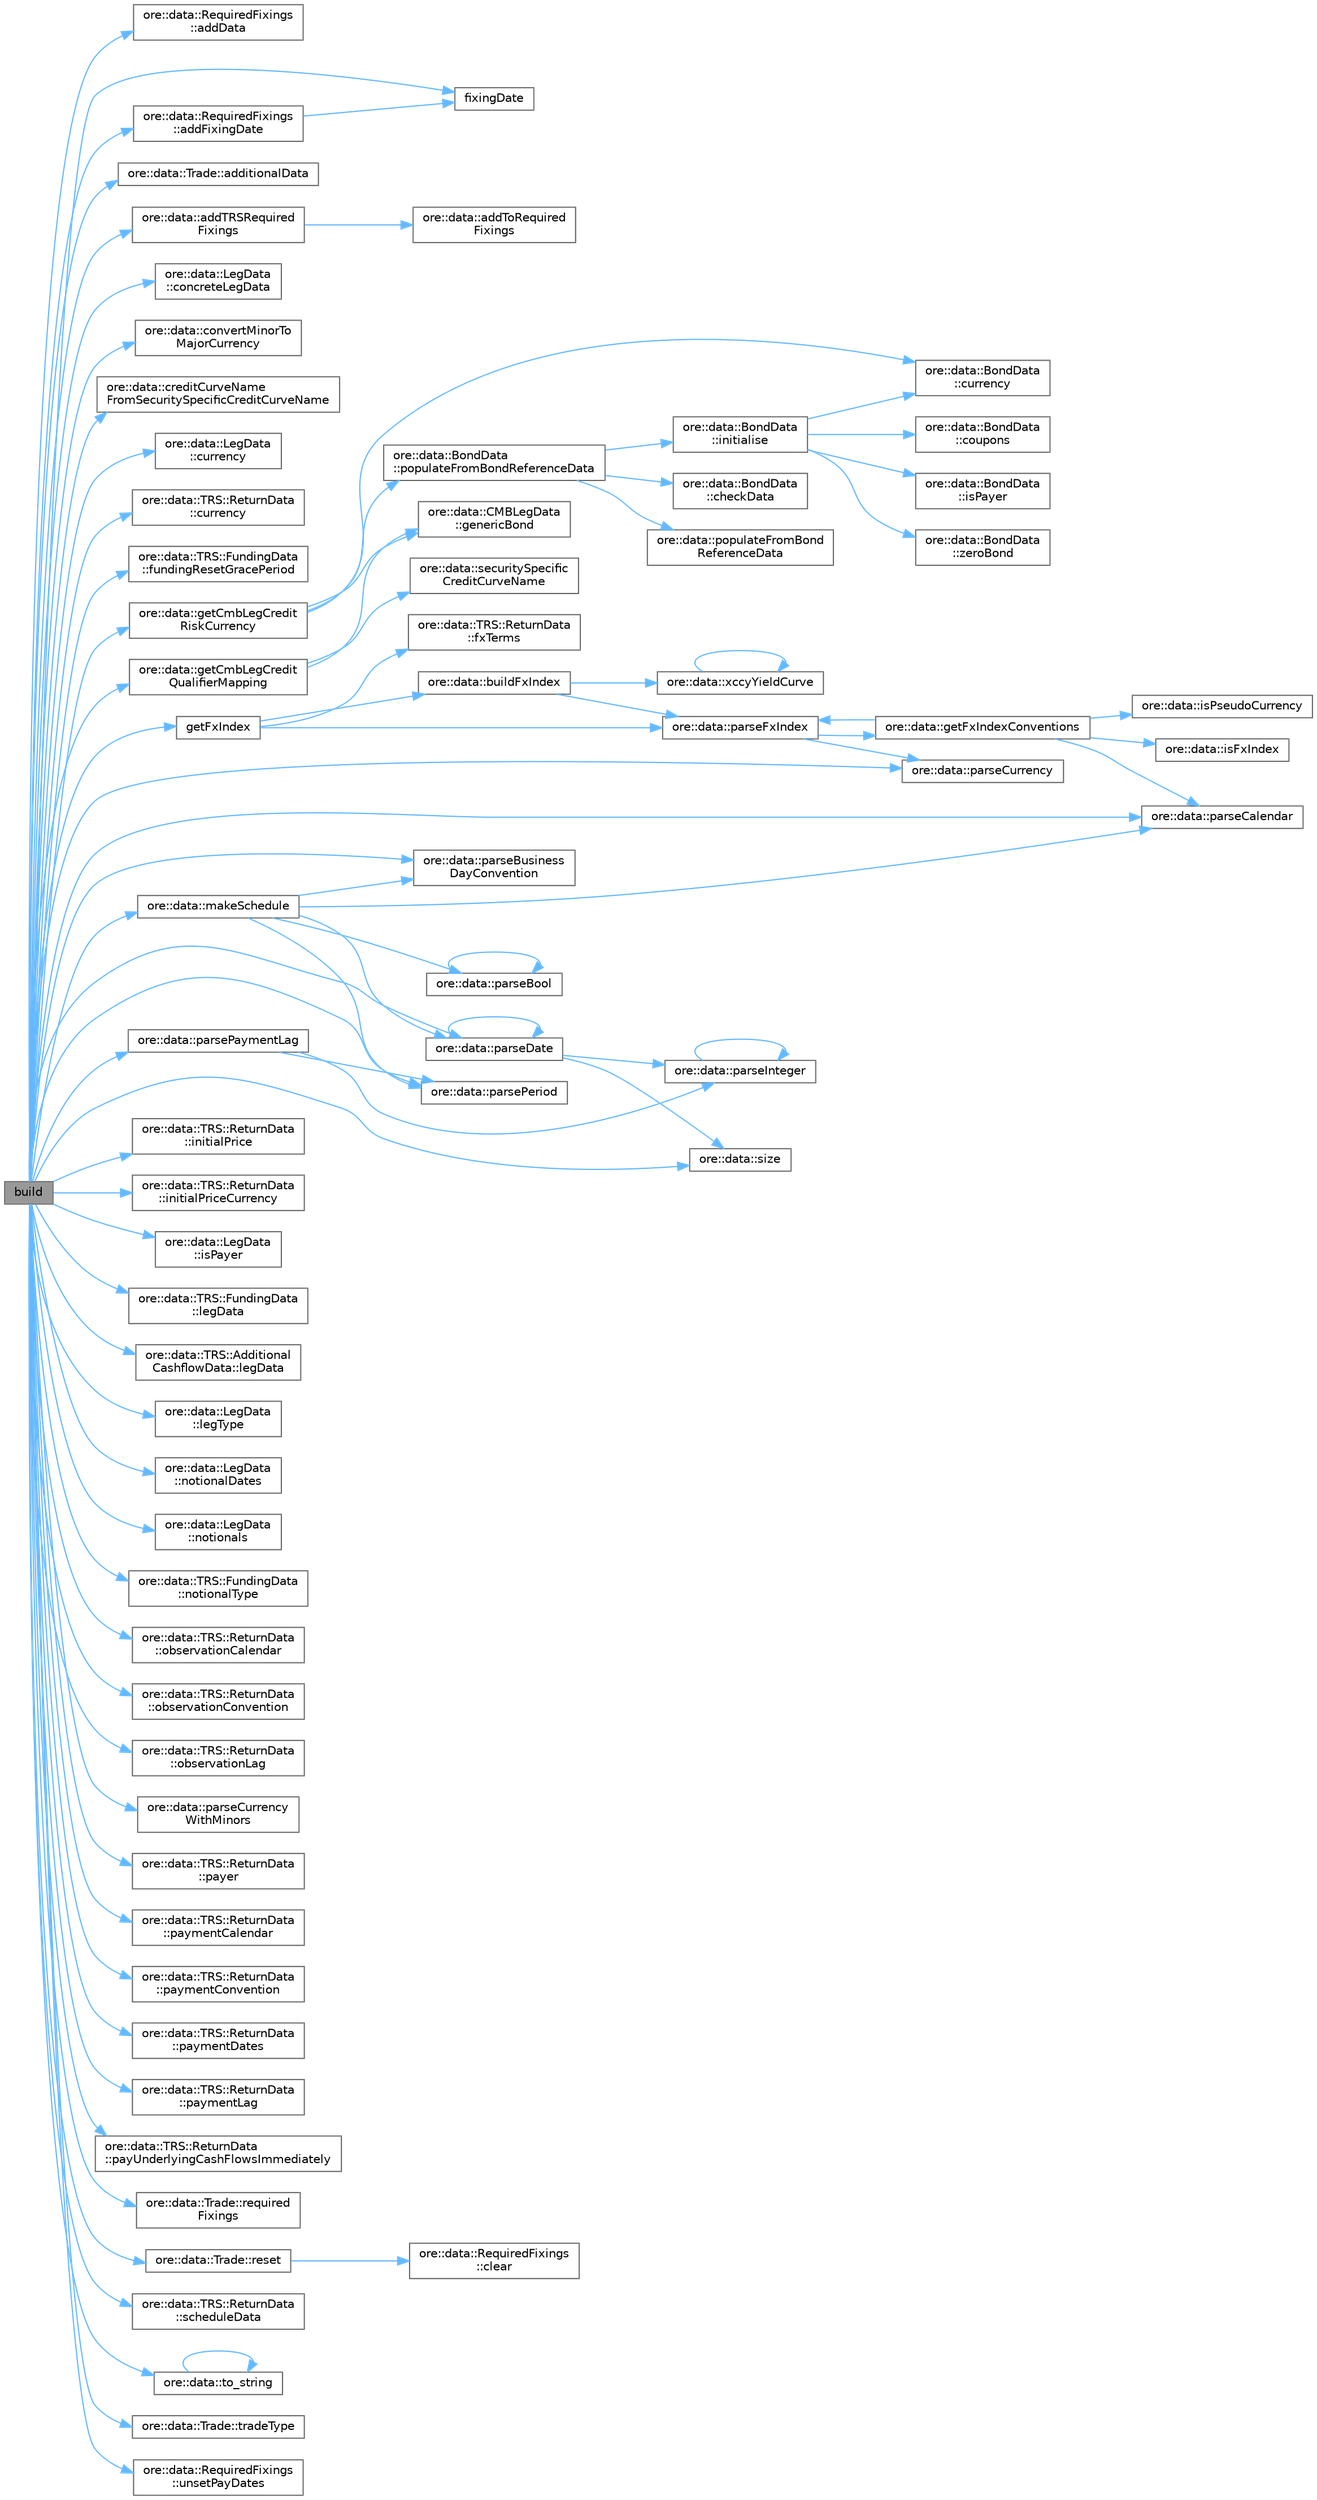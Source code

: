 digraph "build"
{
 // INTERACTIVE_SVG=YES
 // LATEX_PDF_SIZE
  bgcolor="transparent";
  edge [fontname=Helvetica,fontsize=10,labelfontname=Helvetica,labelfontsize=10];
  node [fontname=Helvetica,fontsize=10,shape=box,height=0.2,width=0.4];
  rankdir="LR";
  Node1 [label="build",height=0.2,width=0.4,color="gray40", fillcolor="grey60", style="filled", fontcolor="black",tooltip=" "];
  Node1 -> Node2 [color="steelblue1",style="solid"];
  Node2 [label="ore::data::RequiredFixings\l::addData",height=0.2,width=0.4,color="grey40", fillcolor="white", style="filled",URL="$classore_1_1data_1_1_required_fixings.html#a6239d4397d1d7eb1de886f13bdc8d9d4",tooltip=" "];
  Node1 -> Node3 [color="steelblue1",style="solid"];
  Node3 [label="ore::data::RequiredFixings\l::addFixingDate",height=0.2,width=0.4,color="grey40", fillcolor="white", style="filled",URL="$classore_1_1data_1_1_required_fixings.html#ae12e0cc681b4cc2d31b7ee2acc16e99c",tooltip=" "];
  Node3 -> Node4 [color="steelblue1",style="solid"];
  Node4 [label="fixingDate",height=0.2,width=0.4,color="grey40", fillcolor="white", style="filled",URL="C:/dev/ORE/documentation/QuantExt/doc/quantext.tag$namespace_quant_ext_1_1_zero_inflation.html#a57de786c1c8988b6da9d354282b4b370",tooltip=" "];
  Node1 -> Node5 [color="steelblue1",style="solid"];
  Node5 [label="ore::data::Trade::additionalData",height=0.2,width=0.4,color="grey40", fillcolor="white", style="filled",URL="$classore_1_1data_1_1_trade.html#a919795b8329038a10d1c19250ce113a5",tooltip="returns all additional data returned by the trade once built"];
  Node1 -> Node6 [color="steelblue1",style="solid"];
  Node6 [label="ore::data::addTRSRequired\lFixings",height=0.2,width=0.4,color="grey40", fillcolor="white", style="filled",URL="$namespaceore_1_1data.html#acd1c7bcd9adcad34b44607537d06cd4e",tooltip=" "];
  Node6 -> Node7 [color="steelblue1",style="solid"];
  Node7 [label="ore::data::addToRequired\lFixings",height=0.2,width=0.4,color="grey40", fillcolor="white", style="filled",URL="$namespaceore_1_1data.html#a6b589da29c2eae882d77c481a9e9fecf",tooltip=" "];
  Node1 -> Node8 [color="steelblue1",style="solid"];
  Node8 [label="ore::data::LegData\l::concreteLegData",height=0.2,width=0.4,color="grey40", fillcolor="white", style="filled",URL="$classore_1_1data_1_1_leg_data.html#ab49abe83fe5704b61699ba315197f285",tooltip=" "];
  Node1 -> Node9 [color="steelblue1",style="solid"];
  Node9 [label="ore::data::convertMinorTo\lMajorCurrency",height=0.2,width=0.4,color="grey40", fillcolor="white", style="filled",URL="$group__utilities.html#ga63a24b69574b9f0dc9f49cddbcaa242e",tooltip="Convert a value from a minor ccy to major."];
  Node1 -> Node10 [color="steelblue1",style="solid"];
  Node10 [label="ore::data::creditCurveName\lFromSecuritySpecificCreditCurveName",height=0.2,width=0.4,color="grey40", fillcolor="white", style="filled",URL="$namespaceore_1_1data.html#a2806a7113af9a0820d45a82e920ed182",tooltip=" "];
  Node1 -> Node11 [color="steelblue1",style="solid"];
  Node11 [label="ore::data::LegData\l::currency",height=0.2,width=0.4,color="grey40", fillcolor="white", style="filled",URL="$classore_1_1data_1_1_leg_data.html#a14dac022d83c5fa9597e6344199a41b6",tooltip=" "];
  Node1 -> Node12 [color="steelblue1",style="solid"];
  Node12 [label="ore::data::TRS::ReturnData\l::currency",height=0.2,width=0.4,color="grey40", fillcolor="white", style="filled",URL="$classore_1_1data_1_1_t_r_s_1_1_return_data.html#a2308ac047ded968a38adfe56f4134813",tooltip=" "];
  Node1 -> Node4 [color="steelblue1",style="solid"];
  Node1 -> Node13 [color="steelblue1",style="solid"];
  Node13 [label="ore::data::TRS::FundingData\l::fundingResetGracePeriod",height=0.2,width=0.4,color="grey40", fillcolor="white", style="filled",URL="$classore_1_1data_1_1_t_r_s_1_1_funding_data.html#af81b4d8b5df761de592c0d466438dd5a",tooltip=" "];
  Node1 -> Node14 [color="steelblue1",style="solid"];
  Node14 [label="ore::data::getCmbLegCredit\lQualifierMapping",height=0.2,width=0.4,color="grey40", fillcolor="white", style="filled",URL="$namespaceore_1_1data.html#a0d7f94bae3d8e20b49585cb6aeddbf1e",tooltip=" "];
  Node14 -> Node15 [color="steelblue1",style="solid"];
  Node15 [label="ore::data::CMBLegData\l::genericBond",height=0.2,width=0.4,color="grey40", fillcolor="white", style="filled",URL="$classore_1_1data_1_1_c_m_b_leg_data.html#a4bec23128f2758d4436034327fbce29d",tooltip=" "];
  Node14 -> Node16 [color="steelblue1",style="solid"];
  Node16 [label="ore::data::securitySpecific\lCreditCurveName",height=0.2,width=0.4,color="grey40", fillcolor="white", style="filled",URL="$namespaceore_1_1data.html#aede061bac0af9d192655e18cbfa547ee",tooltip=" "];
  Node1 -> Node17 [color="steelblue1",style="solid"];
  Node17 [label="ore::data::getCmbLegCredit\lRiskCurrency",height=0.2,width=0.4,color="grey40", fillcolor="white", style="filled",URL="$namespaceore_1_1data.html#a11f9cbc88a4b5ff0f1bc31880922910b",tooltip=" "];
  Node17 -> Node18 [color="steelblue1",style="solid"];
  Node18 [label="ore::data::BondData\l::currency",height=0.2,width=0.4,color="grey40", fillcolor="white", style="filled",URL="$classore_1_1data_1_1_bond_data.html#a14dac022d83c5fa9597e6344199a41b6",tooltip=" "];
  Node17 -> Node15 [color="steelblue1",style="solid"];
  Node17 -> Node19 [color="steelblue1",style="solid"];
  Node19 [label="ore::data::BondData\l::populateFromBondReferenceData",height=0.2,width=0.4,color="grey40", fillcolor="white", style="filled",URL="$classore_1_1data_1_1_bond_data.html#a7a2dc8eb72e468938aca98abc932ef36",tooltip="populate data from reference datum and check data for completeness"];
  Node19 -> Node20 [color="steelblue1",style="solid"];
  Node20 [label="ore::data::BondData\l::checkData",height=0.2,width=0.4,color="grey40", fillcolor="white", style="filled",URL="$classore_1_1data_1_1_bond_data.html#aedc5f6df51431b1e9646155e79afffc5",tooltip="check data for completeness"];
  Node19 -> Node21 [color="steelblue1",style="solid"];
  Node21 [label="ore::data::BondData\l::initialise",height=0.2,width=0.4,color="grey40", fillcolor="white", style="filled",URL="$classore_1_1data_1_1_bond_data.html#a18abf8b19283101238a77c9e6865b673",tooltip=" "];
  Node21 -> Node22 [color="steelblue1",style="solid"];
  Node22 [label="ore::data::BondData\l::coupons",height=0.2,width=0.4,color="grey40", fillcolor="white", style="filled",URL="$classore_1_1data_1_1_bond_data.html#a3d8db715d9a2d0185987be6586b6da90",tooltip=" "];
  Node21 -> Node18 [color="steelblue1",style="solid"];
  Node21 -> Node23 [color="steelblue1",style="solid"];
  Node23 [label="ore::data::BondData\l::isPayer",height=0.2,width=0.4,color="grey40", fillcolor="white", style="filled",URL="$classore_1_1data_1_1_bond_data.html#a49d5ef4ecab600807fc919eb14ba3513",tooltip=" "];
  Node21 -> Node24 [color="steelblue1",style="solid"];
  Node24 [label="ore::data::BondData\l::zeroBond",height=0.2,width=0.4,color="grey40", fillcolor="white", style="filled",URL="$classore_1_1data_1_1_bond_data.html#a1133ea9e816167481beee5fec9bbc418",tooltip=" "];
  Node19 -> Node25 [color="steelblue1",style="solid"];
  Node25 [label="ore::data::populateFromBond\lReferenceData",height=0.2,width=0.4,color="grey40", fillcolor="white", style="filled",URL="$namespaceore_1_1data.html#a80617195c3ce790095b00f79dea52374",tooltip="Populate bond data from name and ReferenceDataManager."];
  Node1 -> Node26 [color="steelblue1",style="solid"];
  Node26 [label="getFxIndex",height=0.2,width=0.4,color="grey40", fillcolor="white", style="filled",URL="$classore_1_1data_1_1_t_r_s.html#a6a25ab324237ccf6c38e872b72c87a30",tooltip=" "];
  Node26 -> Node27 [color="steelblue1",style="solid"];
  Node27 [label="ore::data::buildFxIndex",height=0.2,width=0.4,color="grey40", fillcolor="white", style="filled",URL="$namespaceore_1_1data.html#ade4be232275cfbb581d21fddbc01b7be",tooltip=" "];
  Node27 -> Node28 [color="steelblue1",style="solid"];
  Node28 [label="ore::data::parseFxIndex",height=0.2,width=0.4,color="grey40", fillcolor="white", style="filled",URL="$group__utilities.html#gaf0c22b2380b7865d6513ec50a6990bad",tooltip="Convert std::string to QuantExt::FxIndex."];
  Node28 -> Node29 [color="steelblue1",style="solid"];
  Node29 [label="ore::data::getFxIndexConventions",height=0.2,width=0.4,color="grey40", fillcolor="white", style="filled",URL="$namespaceore_1_1data.html#a924eb5d1881d31c82ac8abbdc15a5027",tooltip=" "];
  Node29 -> Node30 [color="steelblue1",style="solid"];
  Node30 [label="ore::data::isFxIndex",height=0.2,width=0.4,color="grey40", fillcolor="white", style="filled",URL="$namespaceore_1_1data.html#a123e19b0fac4f5124a8c26bad300de0e",tooltip=" "];
  Node29 -> Node31 [color="steelblue1",style="solid"];
  Node31 [label="ore::data::isPseudoCurrency",height=0.2,width=0.4,color="grey40", fillcolor="white", style="filled",URL="$group__utilities.html#gac0cf10eef45b9d706e29e7eb2ddddc90",tooltip="check for pseudo currency = precious metal or crypto currency *‍/"];
  Node29 -> Node32 [color="steelblue1",style="solid"];
  Node32 [label="ore::data::parseCalendar",height=0.2,width=0.4,color="grey40", fillcolor="white", style="filled",URL="$group__utilities.html#ga0f72d6fcccae10a674bdcd5095200f14",tooltip="Convert text to QuantLib::Calendar."];
  Node29 -> Node28 [color="steelblue1",style="solid"];
  Node28 -> Node33 [color="steelblue1",style="solid"];
  Node33 [label="ore::data::parseCurrency",height=0.2,width=0.4,color="grey40", fillcolor="white", style="filled",URL="$group__utilities.html#ga6e9e781a58e78200301c76161589fc7b",tooltip="Convert text to QuantLib::Currency."];
  Node27 -> Node34 [color="steelblue1",style="solid"];
  Node34 [label="ore::data::xccyYieldCurve",height=0.2,width=0.4,color="grey40", fillcolor="white", style="filled",URL="$namespaceore_1_1data.html#a6048fd87840c79258ed4e959f0555a2f",tooltip=" "];
  Node34 -> Node34 [color="steelblue1",style="solid"];
  Node26 -> Node35 [color="steelblue1",style="solid"];
  Node35 [label="ore::data::TRS::ReturnData\l::fxTerms",height=0.2,width=0.4,color="grey40", fillcolor="white", style="filled",URL="$classore_1_1data_1_1_t_r_s_1_1_return_data.html#a2cdfb9b4eb90f45daabf7b577527a835",tooltip=" "];
  Node26 -> Node28 [color="steelblue1",style="solid"];
  Node1 -> Node36 [color="steelblue1",style="solid"];
  Node36 [label="ore::data::TRS::ReturnData\l::initialPrice",height=0.2,width=0.4,color="grey40", fillcolor="white", style="filled",URL="$classore_1_1data_1_1_t_r_s_1_1_return_data.html#af290f6a25b047b7fad48cca21b3a9142",tooltip=" "];
  Node1 -> Node37 [color="steelblue1",style="solid"];
  Node37 [label="ore::data::TRS::ReturnData\l::initialPriceCurrency",height=0.2,width=0.4,color="grey40", fillcolor="white", style="filled",URL="$classore_1_1data_1_1_t_r_s_1_1_return_data.html#a450669c506d695fecdb8b124d827916d",tooltip=" "];
  Node1 -> Node38 [color="steelblue1",style="solid"];
  Node38 [label="ore::data::LegData\l::isPayer",height=0.2,width=0.4,color="grey40", fillcolor="white", style="filled",URL="$classore_1_1data_1_1_leg_data.html#a49d5ef4ecab600807fc919eb14ba3513",tooltip=" "];
  Node1 -> Node39 [color="steelblue1",style="solid"];
  Node39 [label="ore::data::TRS::FundingData\l::legData",height=0.2,width=0.4,color="grey40", fillcolor="white", style="filled",URL="$classore_1_1data_1_1_t_r_s_1_1_funding_data.html#aac930a0dd75ad2cb47dac29e04b9052b",tooltip=" "];
  Node1 -> Node40 [color="steelblue1",style="solid"];
  Node40 [label="ore::data::TRS::Additional\lCashflowData::legData",height=0.2,width=0.4,color="grey40", fillcolor="white", style="filled",URL="$classore_1_1data_1_1_t_r_s_1_1_additional_cashflow_data.html#aae7b9cbb78472588824daaf6d7ea932c",tooltip=" "];
  Node1 -> Node41 [color="steelblue1",style="solid"];
  Node41 [label="ore::data::LegData\l::legType",height=0.2,width=0.4,color="grey40", fillcolor="white", style="filled",URL="$classore_1_1data_1_1_leg_data.html#a81b9d9c795e1f72812f0da9b14382f4a",tooltip=" "];
  Node1 -> Node42 [color="steelblue1",style="solid"];
  Node42 [label="ore::data::makeSchedule",height=0.2,width=0.4,color="grey40", fillcolor="white", style="filled",URL="$namespaceore_1_1data.html#af158e922cf963a59228878344ca5858d",tooltip=" "];
  Node42 -> Node43 [color="steelblue1",style="solid"];
  Node43 [label="ore::data::parseBool",height=0.2,width=0.4,color="grey40", fillcolor="white", style="filled",URL="$group__utilities.html#ga94621f11193864fa1338296232dc5be9",tooltip="Convert text to bool."];
  Node43 -> Node43 [color="steelblue1",style="solid"];
  Node42 -> Node44 [color="steelblue1",style="solid"];
  Node44 [label="ore::data::parseBusiness\lDayConvention",height=0.2,width=0.4,color="grey40", fillcolor="white", style="filled",URL="$group__utilities.html#ga86adcf55f91e340ff40783964666e732",tooltip="Convert text to QuantLib::BusinessDayConvention."];
  Node42 -> Node32 [color="steelblue1",style="solid"];
  Node42 -> Node45 [color="steelblue1",style="solid"];
  Node45 [label="ore::data::parseDate",height=0.2,width=0.4,color="grey40", fillcolor="white", style="filled",URL="$group__utilities.html#ga59b5fdda574d90facae95dec2d13040d",tooltip="Convert std::string to QuantLib::Date."];
  Node45 -> Node45 [color="steelblue1",style="solid"];
  Node45 -> Node46 [color="steelblue1",style="solid"];
  Node46 [label="ore::data::parseInteger",height=0.2,width=0.4,color="grey40", fillcolor="white", style="filled",URL="$group__utilities.html#gaecd67eda4fb5f4859bb8f6d383547721",tooltip="Convert text to QuantLib::Integer."];
  Node46 -> Node46 [color="steelblue1",style="solid"];
  Node45 -> Node47 [color="steelblue1",style="solid"];
  Node47 [label="ore::data::size",height=0.2,width=0.4,color="grey40", fillcolor="white", style="filled",URL="$namespaceore_1_1data.html#a777e216dee6069b548bb87da7152699e",tooltip=" "];
  Node42 -> Node48 [color="steelblue1",style="solid"];
  Node48 [label="ore::data::parsePeriod",height=0.2,width=0.4,color="grey40", fillcolor="white", style="filled",URL="$group__utilities.html#ga8e0623e2cb01e250e9cfec4619256208",tooltip="Convert text to QuantLib::Period."];
  Node1 -> Node49 [color="steelblue1",style="solid"];
  Node49 [label="ore::data::LegData\l::notionalDates",height=0.2,width=0.4,color="grey40", fillcolor="white", style="filled",URL="$classore_1_1data_1_1_leg_data.html#abd26119812c01bdf2f2bb7a4e44e3fc8",tooltip=" "];
  Node1 -> Node50 [color="steelblue1",style="solid"];
  Node50 [label="ore::data::LegData\l::notionals",height=0.2,width=0.4,color="grey40", fillcolor="white", style="filled",URL="$classore_1_1data_1_1_leg_data.html#ae2ab29deb3c2023559ce9413f534ba1f",tooltip=" "];
  Node1 -> Node51 [color="steelblue1",style="solid"];
  Node51 [label="ore::data::TRS::FundingData\l::notionalType",height=0.2,width=0.4,color="grey40", fillcolor="white", style="filled",URL="$classore_1_1data_1_1_t_r_s_1_1_funding_data.html#a4cc2be66702b46abab2497f848ab6514",tooltip=" "];
  Node1 -> Node52 [color="steelblue1",style="solid"];
  Node52 [label="ore::data::TRS::ReturnData\l::observationCalendar",height=0.2,width=0.4,color="grey40", fillcolor="white", style="filled",URL="$classore_1_1data_1_1_t_r_s_1_1_return_data.html#a6920b33309b4072b8386f0afd72d26fd",tooltip=" "];
  Node1 -> Node53 [color="steelblue1",style="solid"];
  Node53 [label="ore::data::TRS::ReturnData\l::observationConvention",height=0.2,width=0.4,color="grey40", fillcolor="white", style="filled",URL="$classore_1_1data_1_1_t_r_s_1_1_return_data.html#a0cd791b37633c07664ff09cf71271a74",tooltip=" "];
  Node1 -> Node54 [color="steelblue1",style="solid"];
  Node54 [label="ore::data::TRS::ReturnData\l::observationLag",height=0.2,width=0.4,color="grey40", fillcolor="white", style="filled",URL="$classore_1_1data_1_1_t_r_s_1_1_return_data.html#a869fd5c9cdf5353e90ef31a070836c41",tooltip=" "];
  Node1 -> Node44 [color="steelblue1",style="solid"];
  Node1 -> Node32 [color="steelblue1",style="solid"];
  Node1 -> Node33 [color="steelblue1",style="solid"];
  Node1 -> Node55 [color="steelblue1",style="solid"];
  Node55 [label="ore::data::parseCurrency\lWithMinors",height=0.2,width=0.4,color="grey40", fillcolor="white", style="filled",URL="$group__utilities.html#ga5816082aca07feca7ec905758bd09392",tooltip="Convert text to QuantLib::Currency."];
  Node1 -> Node45 [color="steelblue1",style="solid"];
  Node1 -> Node56 [color="steelblue1",style="solid"];
  Node56 [label="ore::data::parsePaymentLag",height=0.2,width=0.4,color="grey40", fillcolor="white", style="filled",URL="$group__utilities.html#gaaccd32117e7bb7cbec793de579976cc8",tooltip="Convert text to PaymentLag."];
  Node56 -> Node46 [color="steelblue1",style="solid"];
  Node56 -> Node48 [color="steelblue1",style="solid"];
  Node1 -> Node48 [color="steelblue1",style="solid"];
  Node1 -> Node57 [color="steelblue1",style="solid"];
  Node57 [label="ore::data::TRS::ReturnData\l::payer",height=0.2,width=0.4,color="grey40", fillcolor="white", style="filled",URL="$classore_1_1data_1_1_t_r_s_1_1_return_data.html#afd6a4271b6500f5a0a4edbbec4e557c0",tooltip=" "];
  Node1 -> Node58 [color="steelblue1",style="solid"];
  Node58 [label="ore::data::TRS::ReturnData\l::paymentCalendar",height=0.2,width=0.4,color="grey40", fillcolor="white", style="filled",URL="$classore_1_1data_1_1_t_r_s_1_1_return_data.html#a81cf302909f17b20d114e6cea0cb5732",tooltip=" "];
  Node1 -> Node59 [color="steelblue1",style="solid"];
  Node59 [label="ore::data::TRS::ReturnData\l::paymentConvention",height=0.2,width=0.4,color="grey40", fillcolor="white", style="filled",URL="$classore_1_1data_1_1_t_r_s_1_1_return_data.html#aa7b603719d381ac21e7d1fab92e09f73",tooltip=" "];
  Node1 -> Node60 [color="steelblue1",style="solid"];
  Node60 [label="ore::data::TRS::ReturnData\l::paymentDates",height=0.2,width=0.4,color="grey40", fillcolor="white", style="filled",URL="$classore_1_1data_1_1_t_r_s_1_1_return_data.html#a1b61fcc798ad8e5308118cc1bf001649",tooltip=" "];
  Node1 -> Node61 [color="steelblue1",style="solid"];
  Node61 [label="ore::data::TRS::ReturnData\l::paymentLag",height=0.2,width=0.4,color="grey40", fillcolor="white", style="filled",URL="$classore_1_1data_1_1_t_r_s_1_1_return_data.html#a9d9889314b36a974a5e77cca3f3ef492",tooltip=" "];
  Node1 -> Node62 [color="steelblue1",style="solid"];
  Node62 [label="ore::data::TRS::ReturnData\l::payUnderlyingCashFlowsImmediately",height=0.2,width=0.4,color="grey40", fillcolor="white", style="filled",URL="$classore_1_1data_1_1_t_r_s_1_1_return_data.html#a5f0a2ef62b9fffa944ccee79c882d2da",tooltip=" "];
  Node1 -> Node63 [color="steelblue1",style="solid"];
  Node63 [label="ore::data::Trade::required\lFixings",height=0.2,width=0.4,color="grey40", fillcolor="white", style="filled",URL="$classore_1_1data_1_1_trade.html#a744ff35f753c0dbbcf34d0ede282a8eb",tooltip=" "];
  Node1 -> Node64 [color="steelblue1",style="solid"];
  Node64 [label="ore::data::Trade::reset",height=0.2,width=0.4,color="grey40", fillcolor="white", style="filled",URL="$classore_1_1data_1_1_trade.html#ad20897c5c8bd47f5d4005989bead0e55",tooltip="Reset trade, clear all base class data. This does not reset accumulated timings for this trade."];
  Node64 -> Node65 [color="steelblue1",style="solid"];
  Node65 [label="ore::data::RequiredFixings\l::clear",height=0.2,width=0.4,color="grey40", fillcolor="white", style="filled",URL="$classore_1_1data_1_1_required_fixings.html#ac8bb3912a3ce86b15842e79d0b421204",tooltip=" "];
  Node1 -> Node66 [color="steelblue1",style="solid"];
  Node66 [label="ore::data::TRS::ReturnData\l::scheduleData",height=0.2,width=0.4,color="grey40", fillcolor="white", style="filled",URL="$classore_1_1data_1_1_t_r_s_1_1_return_data.html#a355b9b7c48c29f9af6e5ba4aca69f6c9",tooltip=" "];
  Node1 -> Node47 [color="steelblue1",style="solid"];
  Node1 -> Node67 [color="steelblue1",style="solid"];
  Node67 [label="ore::data::to_string",height=0.2,width=0.4,color="grey40", fillcolor="white", style="filled",URL="$namespaceore_1_1data.html#a86651dfeb5c18ee891f7a4734d8cf455",tooltip=" "];
  Node67 -> Node67 [color="steelblue1",style="solid"];
  Node1 -> Node68 [color="steelblue1",style="solid"];
  Node68 [label="ore::data::Trade::tradeType",height=0.2,width=0.4,color="grey40", fillcolor="white", style="filled",URL="$classore_1_1data_1_1_trade.html#aec03b18fc42a659e6dca829a82659809",tooltip=" "];
  Node1 -> Node69 [color="steelblue1",style="solid"];
  Node69 [label="ore::data::RequiredFixings\l::unsetPayDates",height=0.2,width=0.4,color="grey40", fillcolor="white", style="filled",URL="$classore_1_1data_1_1_required_fixings.html#a497f63080ba1d28c0cd0d23a9f2f81d5",tooltip=" "];
}
